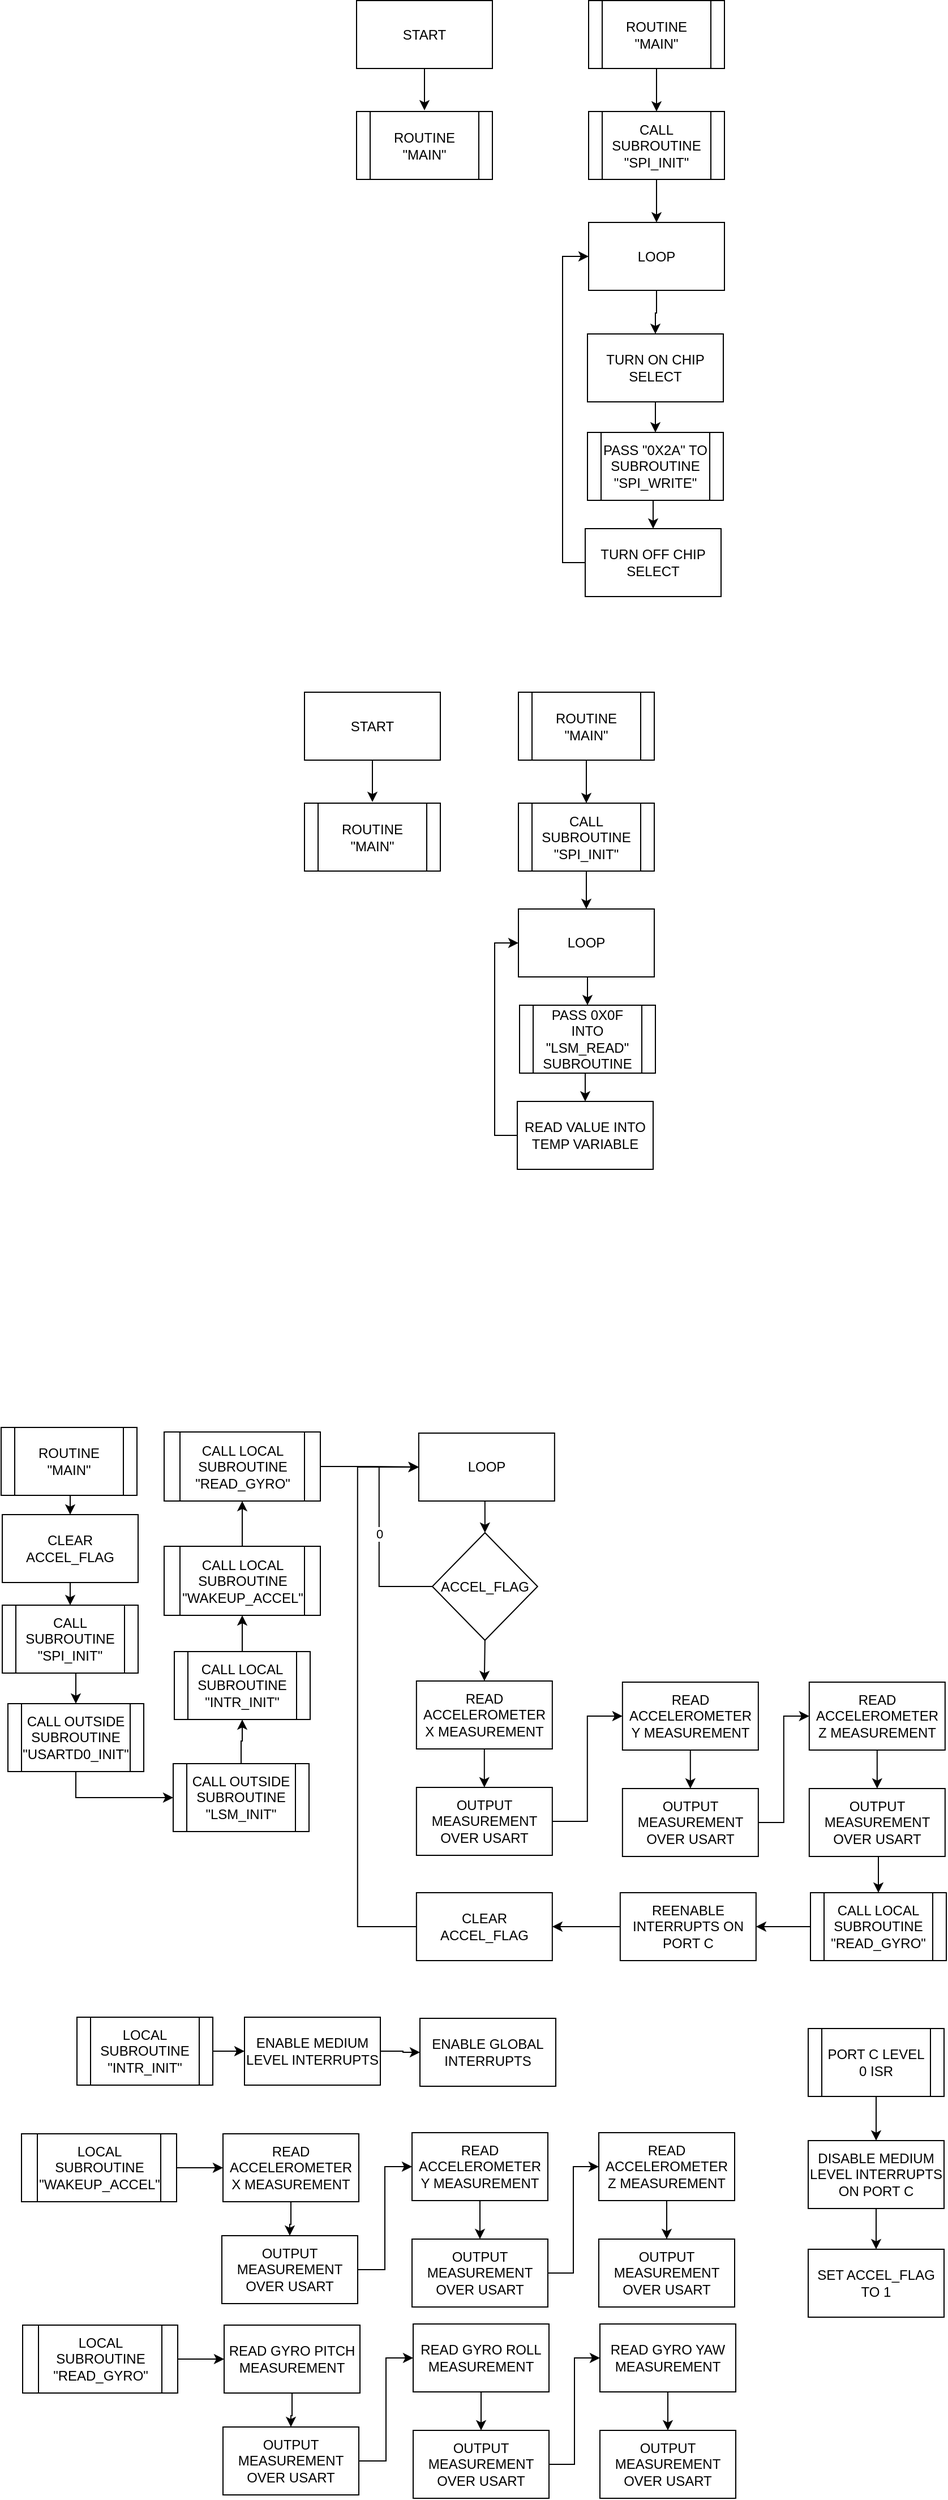 <mxfile version="21.6.1" type="device">
  <diagram name="Page-1" id="qsa8lmpZ-Dn-6WaB0Kn6">
    <mxGraphModel dx="2093" dy="955" grid="0" gridSize="10" guides="0" tooltips="1" connect="1" arrows="1" fold="1" page="0" pageScale="1" pageWidth="850" pageHeight="1100" math="0" shadow="0">
      <root>
        <mxCell id="0" />
        <mxCell id="1" parent="0" />
        <mxCell id="aVugkzaTR4xHI4REmSyq-4" style="edgeStyle=orthogonalEdgeStyle;rounded=0;orthogonalLoop=1;jettySize=auto;html=1;exitX=0.5;exitY=1;exitDx=0;exitDy=0;entryX=0.5;entryY=0;entryDx=0;entryDy=0;" parent="1" source="aVugkzaTR4xHI4REmSyq-2" edge="1">
          <mxGeometry relative="1" as="geometry">
            <mxPoint x="550" y="236.5" as="targetPoint" />
          </mxGeometry>
        </mxCell>
        <mxCell id="aVugkzaTR4xHI4REmSyq-2" value="START" style="rounded=0;whiteSpace=wrap;html=1;" parent="1" vertex="1">
          <mxGeometry x="490" y="139.5" width="120" height="60" as="geometry" />
        </mxCell>
        <mxCell id="aVugkzaTR4xHI4REmSyq-5" value="ROUTINE &quot;MAIN&quot;" style="shape=process;whiteSpace=wrap;html=1;backgroundOutline=1;" parent="1" vertex="1">
          <mxGeometry x="490" y="237.5" width="120" height="60" as="geometry" />
        </mxCell>
        <mxCell id="aVugkzaTR4xHI4REmSyq-9" style="edgeStyle=orthogonalEdgeStyle;rounded=0;orthogonalLoop=1;jettySize=auto;html=1;exitX=0.5;exitY=1;exitDx=0;exitDy=0;entryX=0.5;entryY=0;entryDx=0;entryDy=0;" parent="1" source="aVugkzaTR4xHI4REmSyq-7" edge="1">
          <mxGeometry relative="1" as="geometry">
            <mxPoint x="755" y="237.5" as="targetPoint" />
          </mxGeometry>
        </mxCell>
        <mxCell id="aVugkzaTR4xHI4REmSyq-7" value="ROUTINE &quot;MAIN&quot;" style="shape=process;whiteSpace=wrap;html=1;backgroundOutline=1;" parent="1" vertex="1">
          <mxGeometry x="695" y="139.5" width="120" height="60" as="geometry" />
        </mxCell>
        <mxCell id="aVugkzaTR4xHI4REmSyq-12" style="edgeStyle=orthogonalEdgeStyle;rounded=0;orthogonalLoop=1;jettySize=auto;html=1;exitX=0.5;exitY=1;exitDx=0;exitDy=0;entryX=0.5;entryY=0;entryDx=0;entryDy=0;" parent="1" source="aVugkzaTR4xHI4REmSyq-10" target="aVugkzaTR4xHI4REmSyq-11" edge="1">
          <mxGeometry relative="1" as="geometry" />
        </mxCell>
        <mxCell id="aVugkzaTR4xHI4REmSyq-10" value="CALL SUBROUTINE &quot;SPI_INIT&quot;" style="shape=process;whiteSpace=wrap;html=1;backgroundOutline=1;" parent="1" vertex="1">
          <mxGeometry x="695" y="237.5" width="120" height="60" as="geometry" />
        </mxCell>
        <mxCell id="aVugkzaTR4xHI4REmSyq-43" value="" style="edgeStyle=orthogonalEdgeStyle;rounded=0;orthogonalLoop=1;jettySize=auto;html=1;" parent="1" source="aVugkzaTR4xHI4REmSyq-11" target="aVugkzaTR4xHI4REmSyq-42" edge="1">
          <mxGeometry relative="1" as="geometry" />
        </mxCell>
        <mxCell id="aVugkzaTR4xHI4REmSyq-11" value="LOOP" style="rounded=0;whiteSpace=wrap;html=1;" parent="1" vertex="1">
          <mxGeometry x="695" y="335.5" width="120" height="60" as="geometry" />
        </mxCell>
        <mxCell id="aVugkzaTR4xHI4REmSyq-48" style="edgeStyle=orthogonalEdgeStyle;rounded=0;orthogonalLoop=1;jettySize=auto;html=1;exitX=0.5;exitY=1;exitDx=0;exitDy=0;entryX=0.5;entryY=0;entryDx=0;entryDy=0;" parent="1" source="aVugkzaTR4xHI4REmSyq-13" target="aVugkzaTR4xHI4REmSyq-44" edge="1">
          <mxGeometry relative="1" as="geometry" />
        </mxCell>
        <mxCell id="aVugkzaTR4xHI4REmSyq-13" value="PASS &quot;0X2A&quot; TO SUBROUTINE &quot;SPI_WRITE&quot;" style="shape=process;whiteSpace=wrap;html=1;backgroundOutline=1;" parent="1" vertex="1">
          <mxGeometry x="694" y="521" width="120" height="60" as="geometry" />
        </mxCell>
        <mxCell id="aVugkzaTR4xHI4REmSyq-47" style="edgeStyle=orthogonalEdgeStyle;rounded=0;orthogonalLoop=1;jettySize=auto;html=1;exitX=0.5;exitY=1;exitDx=0;exitDy=0;entryX=0.5;entryY=0;entryDx=0;entryDy=0;" parent="1" source="aVugkzaTR4xHI4REmSyq-42" target="aVugkzaTR4xHI4REmSyq-13" edge="1">
          <mxGeometry relative="1" as="geometry" />
        </mxCell>
        <mxCell id="aVugkzaTR4xHI4REmSyq-42" value="TURN ON CHIP SELECT" style="rounded=0;whiteSpace=wrap;html=1;" parent="1" vertex="1">
          <mxGeometry x="694" y="434" width="120" height="60" as="geometry" />
        </mxCell>
        <mxCell id="aVugkzaTR4xHI4REmSyq-49" style="edgeStyle=orthogonalEdgeStyle;rounded=0;orthogonalLoop=1;jettySize=auto;html=1;exitX=0;exitY=0.5;exitDx=0;exitDy=0;entryX=0;entryY=0.5;entryDx=0;entryDy=0;" parent="1" source="aVugkzaTR4xHI4REmSyq-44" target="aVugkzaTR4xHI4REmSyq-11" edge="1">
          <mxGeometry relative="1" as="geometry" />
        </mxCell>
        <mxCell id="aVugkzaTR4xHI4REmSyq-44" value="TURN OFF CHIP SELECT" style="rounded=0;whiteSpace=wrap;html=1;" parent="1" vertex="1">
          <mxGeometry x="692" y="606" width="120" height="60" as="geometry" />
        </mxCell>
        <mxCell id="aVugkzaTR4xHI4REmSyq-53" style="edgeStyle=orthogonalEdgeStyle;rounded=0;orthogonalLoop=1;jettySize=auto;html=1;exitX=0.5;exitY=1;exitDx=0;exitDy=0;entryX=0.5;entryY=0;entryDx=0;entryDy=0;" parent="1" source="aVugkzaTR4xHI4REmSyq-54" edge="1">
          <mxGeometry relative="1" as="geometry">
            <mxPoint x="504" y="847.5" as="targetPoint" />
          </mxGeometry>
        </mxCell>
        <mxCell id="aVugkzaTR4xHI4REmSyq-54" value="START" style="rounded=0;whiteSpace=wrap;html=1;" parent="1" vertex="1">
          <mxGeometry x="444" y="750.5" width="120" height="60" as="geometry" />
        </mxCell>
        <mxCell id="aVugkzaTR4xHI4REmSyq-55" value="ROUTINE &quot;MAIN&quot;" style="shape=process;whiteSpace=wrap;html=1;backgroundOutline=1;" parent="1" vertex="1">
          <mxGeometry x="444" y="848.5" width="120" height="60" as="geometry" />
        </mxCell>
        <mxCell id="aVugkzaTR4xHI4REmSyq-56" style="edgeStyle=orthogonalEdgeStyle;rounded=0;orthogonalLoop=1;jettySize=auto;html=1;exitX=0.5;exitY=1;exitDx=0;exitDy=0;entryX=0.5;entryY=0;entryDx=0;entryDy=0;" parent="1" source="aVugkzaTR4xHI4REmSyq-57" edge="1">
          <mxGeometry relative="1" as="geometry">
            <mxPoint x="693" y="848.5" as="targetPoint" />
          </mxGeometry>
        </mxCell>
        <mxCell id="aVugkzaTR4xHI4REmSyq-57" value="ROUTINE &quot;MAIN&quot;" style="shape=process;whiteSpace=wrap;html=1;backgroundOutline=1;" parent="1" vertex="1">
          <mxGeometry x="633" y="750.5" width="120" height="60" as="geometry" />
        </mxCell>
        <mxCell id="aVugkzaTR4xHI4REmSyq-113" value="" style="edgeStyle=orthogonalEdgeStyle;rounded=0;orthogonalLoop=1;jettySize=auto;html=1;" parent="1" source="aVugkzaTR4xHI4REmSyq-59" target="aVugkzaTR4xHI4REmSyq-112" edge="1">
          <mxGeometry relative="1" as="geometry" />
        </mxCell>
        <mxCell id="aVugkzaTR4xHI4REmSyq-59" value="CALL SUBROUTINE &quot;SPI_INIT&quot;" style="shape=process;whiteSpace=wrap;html=1;backgroundOutline=1;" parent="1" vertex="1">
          <mxGeometry x="633" y="848.5" width="120" height="60" as="geometry" />
        </mxCell>
        <mxCell id="aVugkzaTR4xHI4REmSyq-118" style="edgeStyle=orthogonalEdgeStyle;rounded=0;orthogonalLoop=1;jettySize=auto;html=1;exitX=0.5;exitY=1;exitDx=0;exitDy=0;entryX=0.5;entryY=0;entryDx=0;entryDy=0;" parent="1" source="aVugkzaTR4xHI4REmSyq-112" target="aVugkzaTR4xHI4REmSyq-115" edge="1">
          <mxGeometry relative="1" as="geometry" />
        </mxCell>
        <mxCell id="aVugkzaTR4xHI4REmSyq-112" value="LOOP" style="whiteSpace=wrap;html=1;" parent="1" vertex="1">
          <mxGeometry x="633" y="942" width="120" height="60" as="geometry" />
        </mxCell>
        <mxCell id="aVugkzaTR4xHI4REmSyq-114" style="edgeStyle=orthogonalEdgeStyle;rounded=0;orthogonalLoop=1;jettySize=auto;html=1;exitX=0.5;exitY=1;exitDx=0;exitDy=0;entryX=0.5;entryY=0;entryDx=0;entryDy=0;" parent="1" source="aVugkzaTR4xHI4REmSyq-115" target="aVugkzaTR4xHI4REmSyq-117" edge="1">
          <mxGeometry relative="1" as="geometry" />
        </mxCell>
        <mxCell id="aVugkzaTR4xHI4REmSyq-115" value="PASS 0X0F INTO &quot;LSM_READ&quot; SUBROUTINE" style="shape=process;whiteSpace=wrap;html=1;backgroundOutline=1;" parent="1" vertex="1">
          <mxGeometry x="634" y="1027" width="120" height="60" as="geometry" />
        </mxCell>
        <mxCell id="aVugkzaTR4xHI4REmSyq-119" style="edgeStyle=orthogonalEdgeStyle;rounded=0;orthogonalLoop=1;jettySize=auto;html=1;exitX=0;exitY=0.5;exitDx=0;exitDy=0;entryX=0;entryY=0.5;entryDx=0;entryDy=0;" parent="1" source="aVugkzaTR4xHI4REmSyq-117" target="aVugkzaTR4xHI4REmSyq-112" edge="1">
          <mxGeometry relative="1" as="geometry" />
        </mxCell>
        <mxCell id="aVugkzaTR4xHI4REmSyq-117" value="READ VALUE INTO TEMP VARIABLE" style="rounded=0;whiteSpace=wrap;html=1;" parent="1" vertex="1">
          <mxGeometry x="632" y="1112" width="120" height="60" as="geometry" />
        </mxCell>
        <mxCell id="5ic-kTnsCmhy27C2-hsG-52" style="edgeStyle=orthogonalEdgeStyle;rounded=0;orthogonalLoop=1;jettySize=auto;html=1;exitX=0.5;exitY=1;exitDx=0;exitDy=0;entryX=0.5;entryY=0;entryDx=0;entryDy=0;" edge="1" parent="1" source="5ic-kTnsCmhy27C2-hsG-2" target="5ic-kTnsCmhy27C2-hsG-49">
          <mxGeometry relative="1" as="geometry" />
        </mxCell>
        <mxCell id="5ic-kTnsCmhy27C2-hsG-2" value="ROUTINE &quot;MAIN&quot;" style="shape=process;whiteSpace=wrap;html=1;backgroundOutline=1;" vertex="1" parent="1">
          <mxGeometry x="176" y="1400" width="120" height="60" as="geometry" />
        </mxCell>
        <mxCell id="5ic-kTnsCmhy27C2-hsG-13" style="edgeStyle=orthogonalEdgeStyle;rounded=0;orthogonalLoop=1;jettySize=auto;html=1;exitX=0.5;exitY=1;exitDx=0;exitDy=0;entryX=0.5;entryY=0;entryDx=0;entryDy=0;" edge="1" parent="1" source="5ic-kTnsCmhy27C2-hsG-4" target="5ic-kTnsCmhy27C2-hsG-11">
          <mxGeometry relative="1" as="geometry" />
        </mxCell>
        <mxCell id="5ic-kTnsCmhy27C2-hsG-4" value="CALL SUBROUTINE &quot;SPI_INIT&quot;" style="shape=process;whiteSpace=wrap;html=1;backgroundOutline=1;" vertex="1" parent="1">
          <mxGeometry x="177" y="1557" width="120" height="60" as="geometry" />
        </mxCell>
        <mxCell id="5ic-kTnsCmhy27C2-hsG-24" style="edgeStyle=orthogonalEdgeStyle;rounded=0;orthogonalLoop=1;jettySize=auto;html=1;exitX=0.5;exitY=1;exitDx=0;exitDy=0;entryX=0.5;entryY=0;entryDx=0;entryDy=0;" edge="1" parent="1" source="5ic-kTnsCmhy27C2-hsG-6" target="5ic-kTnsCmhy27C2-hsG-23">
          <mxGeometry relative="1" as="geometry" />
        </mxCell>
        <mxCell id="5ic-kTnsCmhy27C2-hsG-6" value="LOOP" style="whiteSpace=wrap;html=1;" vertex="1" parent="1">
          <mxGeometry x="544.92" y="1405" width="120" height="60" as="geometry" />
        </mxCell>
        <mxCell id="5ic-kTnsCmhy27C2-hsG-15" style="edgeStyle=orthogonalEdgeStyle;rounded=0;orthogonalLoop=1;jettySize=auto;html=1;exitX=0.5;exitY=1;exitDx=0;exitDy=0;" edge="1" parent="1" source="5ic-kTnsCmhy27C2-hsG-11" target="5ic-kTnsCmhy27C2-hsG-14">
          <mxGeometry relative="1" as="geometry" />
        </mxCell>
        <mxCell id="5ic-kTnsCmhy27C2-hsG-11" value="CALL OUTSIDE SUBROUTINE &quot;USARTD0_INIT&quot;" style="shape=process;whiteSpace=wrap;html=1;backgroundOutline=1;" vertex="1" parent="1">
          <mxGeometry x="182" y="1644" width="120" height="60" as="geometry" />
        </mxCell>
        <mxCell id="5ic-kTnsCmhy27C2-hsG-17" value="" style="edgeStyle=orthogonalEdgeStyle;rounded=0;orthogonalLoop=1;jettySize=auto;html=1;" edge="1" parent="1" source="5ic-kTnsCmhy27C2-hsG-14" target="5ic-kTnsCmhy27C2-hsG-16">
          <mxGeometry relative="1" as="geometry" />
        </mxCell>
        <mxCell id="5ic-kTnsCmhy27C2-hsG-14" value="CALL OUTSIDE SUBROUTINE &quot;LSM_INIT&quot;" style="shape=process;whiteSpace=wrap;html=1;backgroundOutline=1;" vertex="1" parent="1">
          <mxGeometry x="328" y="1697" width="120" height="60" as="geometry" />
        </mxCell>
        <mxCell id="5ic-kTnsCmhy27C2-hsG-19" value="" style="edgeStyle=orthogonalEdgeStyle;rounded=0;orthogonalLoop=1;jettySize=auto;html=1;" edge="1" parent="1" source="5ic-kTnsCmhy27C2-hsG-16" target="5ic-kTnsCmhy27C2-hsG-18">
          <mxGeometry relative="1" as="geometry" />
        </mxCell>
        <mxCell id="5ic-kTnsCmhy27C2-hsG-16" value="CALL LOCAL SUBROUTINE &quot;INTR_INIT&quot;" style="shape=process;whiteSpace=wrap;html=1;backgroundOutline=1;" vertex="1" parent="1">
          <mxGeometry x="329" y="1598" width="120" height="60" as="geometry" />
        </mxCell>
        <mxCell id="5ic-kTnsCmhy27C2-hsG-88" style="edgeStyle=orthogonalEdgeStyle;rounded=0;orthogonalLoop=1;jettySize=auto;html=1;exitX=0.5;exitY=0;exitDx=0;exitDy=0;entryX=0.5;entryY=1;entryDx=0;entryDy=0;" edge="1" parent="1" source="5ic-kTnsCmhy27C2-hsG-18" target="5ic-kTnsCmhy27C2-hsG-86">
          <mxGeometry relative="1" as="geometry" />
        </mxCell>
        <mxCell id="5ic-kTnsCmhy27C2-hsG-18" value="CALL LOCAL SUBROUTINE &quot;WAKEUP_ACCEL&quot;" style="shape=process;whiteSpace=wrap;html=1;backgroundOutline=1;" vertex="1" parent="1">
          <mxGeometry x="320" y="1505" width="138" height="61" as="geometry" />
        </mxCell>
        <mxCell id="5ic-kTnsCmhy27C2-hsG-25" value="0" style="edgeStyle=orthogonalEdgeStyle;rounded=0;orthogonalLoop=1;jettySize=auto;html=1;exitX=0;exitY=0.5;exitDx=0;exitDy=0;entryX=0;entryY=0.5;entryDx=0;entryDy=0;" edge="1" parent="1" source="5ic-kTnsCmhy27C2-hsG-23" target="5ic-kTnsCmhy27C2-hsG-6">
          <mxGeometry relative="1" as="geometry">
            <Array as="points">
              <mxPoint x="509.92" y="1541" />
              <mxPoint x="509.92" y="1435" />
            </Array>
          </mxGeometry>
        </mxCell>
        <mxCell id="5ic-kTnsCmhy27C2-hsG-33" style="edgeStyle=orthogonalEdgeStyle;rounded=0;orthogonalLoop=1;jettySize=auto;html=1;exitX=0.5;exitY=1;exitDx=0;exitDy=0;entryX=0.5;entryY=0;entryDx=0;entryDy=0;" edge="1" parent="1" source="5ic-kTnsCmhy27C2-hsG-23" target="5ic-kTnsCmhy27C2-hsG-31">
          <mxGeometry relative="1" as="geometry" />
        </mxCell>
        <mxCell id="5ic-kTnsCmhy27C2-hsG-23" value="ACCEL_FLAG" style="rhombus;whiteSpace=wrap;html=1;" vertex="1" parent="1">
          <mxGeometry x="556.92" y="1493" width="93" height="95" as="geometry" />
        </mxCell>
        <mxCell id="5ic-kTnsCmhy27C2-hsG-35" value="" style="edgeStyle=orthogonalEdgeStyle;rounded=0;orthogonalLoop=1;jettySize=auto;html=1;" edge="1" parent="1" source="5ic-kTnsCmhy27C2-hsG-31" target="5ic-kTnsCmhy27C2-hsG-34">
          <mxGeometry relative="1" as="geometry" />
        </mxCell>
        <mxCell id="5ic-kTnsCmhy27C2-hsG-31" value="READ ACCELEROMETER X MEASUREMENT" style="rounded=0;whiteSpace=wrap;html=1;" vertex="1" parent="1">
          <mxGeometry x="542.92" y="1624" width="120" height="60" as="geometry" />
        </mxCell>
        <mxCell id="5ic-kTnsCmhy27C2-hsG-39" style="edgeStyle=orthogonalEdgeStyle;rounded=0;orthogonalLoop=1;jettySize=auto;html=1;exitX=1;exitY=0.5;exitDx=0;exitDy=0;entryX=0;entryY=0.5;entryDx=0;entryDy=0;" edge="1" parent="1" source="5ic-kTnsCmhy27C2-hsG-34" target="5ic-kTnsCmhy27C2-hsG-37">
          <mxGeometry relative="1" as="geometry" />
        </mxCell>
        <mxCell id="5ic-kTnsCmhy27C2-hsG-34" value="OUTPUT MEASUREMENT OVER USART" style="rounded=0;whiteSpace=wrap;html=1;" vertex="1" parent="1">
          <mxGeometry x="542.92" y="1718" width="120" height="60" as="geometry" />
        </mxCell>
        <mxCell id="5ic-kTnsCmhy27C2-hsG-36" value="" style="edgeStyle=orthogonalEdgeStyle;rounded=0;orthogonalLoop=1;jettySize=auto;html=1;" edge="1" parent="1" source="5ic-kTnsCmhy27C2-hsG-37" target="5ic-kTnsCmhy27C2-hsG-38">
          <mxGeometry relative="1" as="geometry" />
        </mxCell>
        <mxCell id="5ic-kTnsCmhy27C2-hsG-37" value="READ ACCELEROMETER Y MEASUREMENT" style="rounded=0;whiteSpace=wrap;html=1;" vertex="1" parent="1">
          <mxGeometry x="724.92" y="1625" width="120" height="60" as="geometry" />
        </mxCell>
        <mxCell id="5ic-kTnsCmhy27C2-hsG-43" style="edgeStyle=orthogonalEdgeStyle;rounded=0;orthogonalLoop=1;jettySize=auto;html=1;exitX=1;exitY=0.5;exitDx=0;exitDy=0;entryX=0;entryY=0.5;entryDx=0;entryDy=0;" edge="1" parent="1" source="5ic-kTnsCmhy27C2-hsG-38" target="5ic-kTnsCmhy27C2-hsG-41">
          <mxGeometry relative="1" as="geometry" />
        </mxCell>
        <mxCell id="5ic-kTnsCmhy27C2-hsG-38" value="OUTPUT MEASUREMENT OVER USART" style="rounded=0;whiteSpace=wrap;html=1;" vertex="1" parent="1">
          <mxGeometry x="724.92" y="1719" width="120" height="60" as="geometry" />
        </mxCell>
        <mxCell id="5ic-kTnsCmhy27C2-hsG-40" value="" style="edgeStyle=orthogonalEdgeStyle;rounded=0;orthogonalLoop=1;jettySize=auto;html=1;" edge="1" parent="1" source="5ic-kTnsCmhy27C2-hsG-41" target="5ic-kTnsCmhy27C2-hsG-42">
          <mxGeometry relative="1" as="geometry" />
        </mxCell>
        <mxCell id="5ic-kTnsCmhy27C2-hsG-41" value="READ ACCELEROMETER Z MEASUREMENT" style="rounded=0;whiteSpace=wrap;html=1;" vertex="1" parent="1">
          <mxGeometry x="889.92" y="1625" width="120" height="60" as="geometry" />
        </mxCell>
        <mxCell id="5ic-kTnsCmhy27C2-hsG-84" style="edgeStyle=orthogonalEdgeStyle;rounded=0;orthogonalLoop=1;jettySize=auto;html=1;exitX=0.5;exitY=1;exitDx=0;exitDy=0;entryX=0.5;entryY=0;entryDx=0;entryDy=0;" edge="1" parent="1" source="5ic-kTnsCmhy27C2-hsG-42" target="5ic-kTnsCmhy27C2-hsG-83">
          <mxGeometry relative="1" as="geometry" />
        </mxCell>
        <mxCell id="5ic-kTnsCmhy27C2-hsG-42" value="OUTPUT MEASUREMENT OVER USART" style="rounded=0;whiteSpace=wrap;html=1;" vertex="1" parent="1">
          <mxGeometry x="889.92" y="1719" width="120" height="60" as="geometry" />
        </mxCell>
        <mxCell id="5ic-kTnsCmhy27C2-hsG-47" style="edgeStyle=orthogonalEdgeStyle;rounded=0;orthogonalLoop=1;jettySize=auto;html=1;exitX=0;exitY=0.5;exitDx=0;exitDy=0;entryX=1;entryY=0.5;entryDx=0;entryDy=0;" edge="1" parent="1" source="5ic-kTnsCmhy27C2-hsG-44" target="5ic-kTnsCmhy27C2-hsG-46">
          <mxGeometry relative="1" as="geometry" />
        </mxCell>
        <mxCell id="5ic-kTnsCmhy27C2-hsG-44" value="REENABLE INTERRUPTS ON PORT C" style="rounded=0;whiteSpace=wrap;html=1;" vertex="1" parent="1">
          <mxGeometry x="722.92" y="1811" width="120" height="60" as="geometry" />
        </mxCell>
        <mxCell id="5ic-kTnsCmhy27C2-hsG-48" style="edgeStyle=orthogonalEdgeStyle;rounded=0;orthogonalLoop=1;jettySize=auto;html=1;exitX=0;exitY=0.5;exitDx=0;exitDy=0;entryX=0;entryY=0.5;entryDx=0;entryDy=0;" edge="1" parent="1" source="5ic-kTnsCmhy27C2-hsG-46" target="5ic-kTnsCmhy27C2-hsG-6">
          <mxGeometry relative="1" as="geometry">
            <Array as="points">
              <mxPoint x="490.92" y="1841" />
              <mxPoint x="490.92" y="1435" />
            </Array>
          </mxGeometry>
        </mxCell>
        <mxCell id="5ic-kTnsCmhy27C2-hsG-46" value="CLEAR ACCEL_FLAG" style="rounded=0;whiteSpace=wrap;html=1;" vertex="1" parent="1">
          <mxGeometry x="542.92" y="1811" width="120" height="60" as="geometry" />
        </mxCell>
        <mxCell id="5ic-kTnsCmhy27C2-hsG-51" style="edgeStyle=orthogonalEdgeStyle;rounded=0;orthogonalLoop=1;jettySize=auto;html=1;exitX=0.5;exitY=1;exitDx=0;exitDy=0;entryX=0.5;entryY=0;entryDx=0;entryDy=0;" edge="1" parent="1" source="5ic-kTnsCmhy27C2-hsG-49" target="5ic-kTnsCmhy27C2-hsG-4">
          <mxGeometry relative="1" as="geometry" />
        </mxCell>
        <mxCell id="5ic-kTnsCmhy27C2-hsG-49" value="CLEAR ACCEL_FLAG" style="whiteSpace=wrap;html=1;" vertex="1" parent="1">
          <mxGeometry x="177" y="1477" width="120" height="60" as="geometry" />
        </mxCell>
        <mxCell id="5ic-kTnsCmhy27C2-hsG-56" value="" style="edgeStyle=orthogonalEdgeStyle;rounded=0;orthogonalLoop=1;jettySize=auto;html=1;" edge="1" parent="1" source="5ic-kTnsCmhy27C2-hsG-54" target="5ic-kTnsCmhy27C2-hsG-55">
          <mxGeometry relative="1" as="geometry" />
        </mxCell>
        <mxCell id="5ic-kTnsCmhy27C2-hsG-54" value="LOCAL SUBROUTINE &quot;INTR_INIT&quot;" style="shape=process;whiteSpace=wrap;html=1;backgroundOutline=1;" vertex="1" parent="1">
          <mxGeometry x="243" y="1921" width="120" height="60" as="geometry" />
        </mxCell>
        <mxCell id="5ic-kTnsCmhy27C2-hsG-58" value="" style="edgeStyle=orthogonalEdgeStyle;rounded=0;orthogonalLoop=1;jettySize=auto;html=1;" edge="1" parent="1" source="5ic-kTnsCmhy27C2-hsG-55" target="5ic-kTnsCmhy27C2-hsG-57">
          <mxGeometry relative="1" as="geometry" />
        </mxCell>
        <mxCell id="5ic-kTnsCmhy27C2-hsG-55" value="ENABLE MEDIUM LEVEL INTERRUPTS" style="whiteSpace=wrap;html=1;" vertex="1" parent="1">
          <mxGeometry x="391" y="1921" width="120" height="60" as="geometry" />
        </mxCell>
        <mxCell id="5ic-kTnsCmhy27C2-hsG-57" value="ENABLE GLOBAL INTERRUPTS" style="whiteSpace=wrap;html=1;" vertex="1" parent="1">
          <mxGeometry x="546" y="1922" width="120" height="60" as="geometry" />
        </mxCell>
        <mxCell id="5ic-kTnsCmhy27C2-hsG-104" style="edgeStyle=orthogonalEdgeStyle;rounded=0;orthogonalLoop=1;jettySize=auto;html=1;exitX=0.5;exitY=1;exitDx=0;exitDy=0;entryX=0.5;entryY=0;entryDx=0;entryDy=0;" edge="1" parent="1" source="5ic-kTnsCmhy27C2-hsG-59" target="5ic-kTnsCmhy27C2-hsG-62">
          <mxGeometry relative="1" as="geometry" />
        </mxCell>
        <mxCell id="5ic-kTnsCmhy27C2-hsG-59" value="PORT C LEVEL 0 ISR" style="shape=process;whiteSpace=wrap;html=1;backgroundOutline=1;" vertex="1" parent="1">
          <mxGeometry x="889" y="1931" width="120" height="60" as="geometry" />
        </mxCell>
        <mxCell id="5ic-kTnsCmhy27C2-hsG-66" value="" style="edgeStyle=orthogonalEdgeStyle;rounded=0;orthogonalLoop=1;jettySize=auto;html=1;" edge="1" parent="1" source="5ic-kTnsCmhy27C2-hsG-62" target="5ic-kTnsCmhy27C2-hsG-65">
          <mxGeometry relative="1" as="geometry" />
        </mxCell>
        <mxCell id="5ic-kTnsCmhy27C2-hsG-62" value="DISABLE MEDIUM LEVEL INTERRUPTS ON PORT C" style="whiteSpace=wrap;html=1;" vertex="1" parent="1">
          <mxGeometry x="889" y="2030" width="120" height="60" as="geometry" />
        </mxCell>
        <mxCell id="5ic-kTnsCmhy27C2-hsG-65" value="SET ACCEL_FLAG TO 1" style="whiteSpace=wrap;html=1;" vertex="1" parent="1">
          <mxGeometry x="889" y="2126" width="120" height="60" as="geometry" />
        </mxCell>
        <mxCell id="5ic-kTnsCmhy27C2-hsG-81" style="edgeStyle=orthogonalEdgeStyle;rounded=0;orthogonalLoop=1;jettySize=auto;html=1;exitX=1;exitY=0.5;exitDx=0;exitDy=0;entryX=0;entryY=0.5;entryDx=0;entryDy=0;" edge="1" parent="1" source="5ic-kTnsCmhy27C2-hsG-67" target="5ic-kTnsCmhy27C2-hsG-69">
          <mxGeometry relative="1" as="geometry" />
        </mxCell>
        <mxCell id="5ic-kTnsCmhy27C2-hsG-67" value="LOCAL SUBROUTINE &quot;WAKEUP_ACCEL&quot;" style="shape=process;whiteSpace=wrap;html=1;backgroundOutline=1;" vertex="1" parent="1">
          <mxGeometry x="194" y="2024" width="137" height="60" as="geometry" />
        </mxCell>
        <mxCell id="5ic-kTnsCmhy27C2-hsG-68" value="" style="edgeStyle=orthogonalEdgeStyle;rounded=0;orthogonalLoop=1;jettySize=auto;html=1;" edge="1" parent="1" source="5ic-kTnsCmhy27C2-hsG-69" target="5ic-kTnsCmhy27C2-hsG-71">
          <mxGeometry relative="1" as="geometry" />
        </mxCell>
        <mxCell id="5ic-kTnsCmhy27C2-hsG-69" value="READ ACCELEROMETER X MEASUREMENT" style="rounded=0;whiteSpace=wrap;html=1;" vertex="1" parent="1">
          <mxGeometry x="372" y="2024" width="120" height="60" as="geometry" />
        </mxCell>
        <mxCell id="5ic-kTnsCmhy27C2-hsG-70" style="edgeStyle=orthogonalEdgeStyle;rounded=0;orthogonalLoop=1;jettySize=auto;html=1;exitX=1;exitY=0.5;exitDx=0;exitDy=0;entryX=0;entryY=0.5;entryDx=0;entryDy=0;" edge="1" parent="1" source="5ic-kTnsCmhy27C2-hsG-71" target="5ic-kTnsCmhy27C2-hsG-73">
          <mxGeometry relative="1" as="geometry" />
        </mxCell>
        <mxCell id="5ic-kTnsCmhy27C2-hsG-71" value="OUTPUT MEASUREMENT OVER USART" style="rounded=0;whiteSpace=wrap;html=1;" vertex="1" parent="1">
          <mxGeometry x="371" y="2114" width="120" height="60" as="geometry" />
        </mxCell>
        <mxCell id="5ic-kTnsCmhy27C2-hsG-72" value="" style="edgeStyle=orthogonalEdgeStyle;rounded=0;orthogonalLoop=1;jettySize=auto;html=1;" edge="1" parent="1" source="5ic-kTnsCmhy27C2-hsG-73" target="5ic-kTnsCmhy27C2-hsG-75">
          <mxGeometry relative="1" as="geometry" />
        </mxCell>
        <mxCell id="5ic-kTnsCmhy27C2-hsG-73" value="READ ACCELEROMETER Y MEASUREMENT" style="rounded=0;whiteSpace=wrap;html=1;" vertex="1" parent="1">
          <mxGeometry x="539" y="2023" width="120" height="60" as="geometry" />
        </mxCell>
        <mxCell id="5ic-kTnsCmhy27C2-hsG-74" style="edgeStyle=orthogonalEdgeStyle;rounded=0;orthogonalLoop=1;jettySize=auto;html=1;exitX=1;exitY=0.5;exitDx=0;exitDy=0;entryX=0;entryY=0.5;entryDx=0;entryDy=0;" edge="1" parent="1" source="5ic-kTnsCmhy27C2-hsG-75" target="5ic-kTnsCmhy27C2-hsG-77">
          <mxGeometry relative="1" as="geometry" />
        </mxCell>
        <mxCell id="5ic-kTnsCmhy27C2-hsG-75" value="OUTPUT MEASUREMENT OVER USART" style="rounded=0;whiteSpace=wrap;html=1;" vertex="1" parent="1">
          <mxGeometry x="539" y="2117" width="120" height="60" as="geometry" />
        </mxCell>
        <mxCell id="5ic-kTnsCmhy27C2-hsG-76" value="" style="edgeStyle=orthogonalEdgeStyle;rounded=0;orthogonalLoop=1;jettySize=auto;html=1;" edge="1" parent="1" source="5ic-kTnsCmhy27C2-hsG-77" target="5ic-kTnsCmhy27C2-hsG-78">
          <mxGeometry relative="1" as="geometry" />
        </mxCell>
        <mxCell id="5ic-kTnsCmhy27C2-hsG-77" value="READ ACCELEROMETER Z MEASUREMENT" style="rounded=0;whiteSpace=wrap;html=1;" vertex="1" parent="1">
          <mxGeometry x="704" y="2023" width="120" height="60" as="geometry" />
        </mxCell>
        <mxCell id="5ic-kTnsCmhy27C2-hsG-78" value="OUTPUT MEASUREMENT OVER USART" style="rounded=0;whiteSpace=wrap;html=1;" vertex="1" parent="1">
          <mxGeometry x="704" y="2117" width="120" height="60" as="geometry" />
        </mxCell>
        <mxCell id="5ic-kTnsCmhy27C2-hsG-85" style="edgeStyle=orthogonalEdgeStyle;rounded=0;orthogonalLoop=1;jettySize=auto;html=1;exitX=0;exitY=0.5;exitDx=0;exitDy=0;entryX=1;entryY=0.5;entryDx=0;entryDy=0;" edge="1" parent="1" source="5ic-kTnsCmhy27C2-hsG-83" target="5ic-kTnsCmhy27C2-hsG-44">
          <mxGeometry relative="1" as="geometry" />
        </mxCell>
        <mxCell id="5ic-kTnsCmhy27C2-hsG-83" value="CALL LOCAL SUBROUTINE &quot;READ_GYRO&quot;" style="shape=process;whiteSpace=wrap;html=1;backgroundOutline=1;" vertex="1" parent="1">
          <mxGeometry x="891" y="1811" width="120" height="60" as="geometry" />
        </mxCell>
        <mxCell id="5ic-kTnsCmhy27C2-hsG-89" style="edgeStyle=orthogonalEdgeStyle;rounded=0;orthogonalLoop=1;jettySize=auto;html=1;exitX=1;exitY=0.5;exitDx=0;exitDy=0;entryX=0;entryY=0.5;entryDx=0;entryDy=0;" edge="1" parent="1" source="5ic-kTnsCmhy27C2-hsG-86" target="5ic-kTnsCmhy27C2-hsG-6">
          <mxGeometry relative="1" as="geometry" />
        </mxCell>
        <mxCell id="5ic-kTnsCmhy27C2-hsG-86" value="CALL LOCAL SUBROUTINE &quot;READ_GYRO&quot;" style="shape=process;whiteSpace=wrap;html=1;backgroundOutline=1;" vertex="1" parent="1">
          <mxGeometry x="320" y="1404" width="138" height="61" as="geometry" />
        </mxCell>
        <mxCell id="5ic-kTnsCmhy27C2-hsG-91" style="edgeStyle=orthogonalEdgeStyle;rounded=0;orthogonalLoop=1;jettySize=auto;html=1;exitX=1;exitY=0.5;exitDx=0;exitDy=0;entryX=0;entryY=0.5;entryDx=0;entryDy=0;" edge="1" parent="1" source="5ic-kTnsCmhy27C2-hsG-92" target="5ic-kTnsCmhy27C2-hsG-94">
          <mxGeometry relative="1" as="geometry" />
        </mxCell>
        <mxCell id="5ic-kTnsCmhy27C2-hsG-92" value="LOCAL SUBROUTINE &quot;READ_GYRO&quot;" style="shape=process;whiteSpace=wrap;html=1;backgroundOutline=1;" vertex="1" parent="1">
          <mxGeometry x="195" y="2193" width="137" height="60" as="geometry" />
        </mxCell>
        <mxCell id="5ic-kTnsCmhy27C2-hsG-93" value="" style="edgeStyle=orthogonalEdgeStyle;rounded=0;orthogonalLoop=1;jettySize=auto;html=1;" edge="1" parent="1" source="5ic-kTnsCmhy27C2-hsG-94" target="5ic-kTnsCmhy27C2-hsG-96">
          <mxGeometry relative="1" as="geometry" />
        </mxCell>
        <mxCell id="5ic-kTnsCmhy27C2-hsG-94" value="READ GYRO PITCH MEASUREMENT" style="rounded=0;whiteSpace=wrap;html=1;" vertex="1" parent="1">
          <mxGeometry x="373" y="2193" width="120" height="60" as="geometry" />
        </mxCell>
        <mxCell id="5ic-kTnsCmhy27C2-hsG-95" style="edgeStyle=orthogonalEdgeStyle;rounded=0;orthogonalLoop=1;jettySize=auto;html=1;exitX=1;exitY=0.5;exitDx=0;exitDy=0;entryX=0;entryY=0.5;entryDx=0;entryDy=0;" edge="1" parent="1" source="5ic-kTnsCmhy27C2-hsG-96" target="5ic-kTnsCmhy27C2-hsG-98">
          <mxGeometry relative="1" as="geometry" />
        </mxCell>
        <mxCell id="5ic-kTnsCmhy27C2-hsG-96" value="OUTPUT MEASUREMENT OVER USART" style="rounded=0;whiteSpace=wrap;html=1;" vertex="1" parent="1">
          <mxGeometry x="372" y="2283" width="120" height="60" as="geometry" />
        </mxCell>
        <mxCell id="5ic-kTnsCmhy27C2-hsG-97" value="" style="edgeStyle=orthogonalEdgeStyle;rounded=0;orthogonalLoop=1;jettySize=auto;html=1;" edge="1" parent="1" source="5ic-kTnsCmhy27C2-hsG-98" target="5ic-kTnsCmhy27C2-hsG-100">
          <mxGeometry relative="1" as="geometry" />
        </mxCell>
        <mxCell id="5ic-kTnsCmhy27C2-hsG-98" value="READ GYRO ROLL MEASUREMENT" style="rounded=0;whiteSpace=wrap;html=1;" vertex="1" parent="1">
          <mxGeometry x="540" y="2192" width="120" height="60" as="geometry" />
        </mxCell>
        <mxCell id="5ic-kTnsCmhy27C2-hsG-99" style="edgeStyle=orthogonalEdgeStyle;rounded=0;orthogonalLoop=1;jettySize=auto;html=1;exitX=1;exitY=0.5;exitDx=0;exitDy=0;entryX=0;entryY=0.5;entryDx=0;entryDy=0;" edge="1" parent="1" source="5ic-kTnsCmhy27C2-hsG-100" target="5ic-kTnsCmhy27C2-hsG-102">
          <mxGeometry relative="1" as="geometry" />
        </mxCell>
        <mxCell id="5ic-kTnsCmhy27C2-hsG-100" value="OUTPUT MEASUREMENT OVER USART" style="rounded=0;whiteSpace=wrap;html=1;" vertex="1" parent="1">
          <mxGeometry x="540" y="2286" width="120" height="60" as="geometry" />
        </mxCell>
        <mxCell id="5ic-kTnsCmhy27C2-hsG-101" value="" style="edgeStyle=orthogonalEdgeStyle;rounded=0;orthogonalLoop=1;jettySize=auto;html=1;" edge="1" parent="1" source="5ic-kTnsCmhy27C2-hsG-102" target="5ic-kTnsCmhy27C2-hsG-103">
          <mxGeometry relative="1" as="geometry" />
        </mxCell>
        <mxCell id="5ic-kTnsCmhy27C2-hsG-102" value="READ GYRO YAW MEASUREMENT" style="rounded=0;whiteSpace=wrap;html=1;" vertex="1" parent="1">
          <mxGeometry x="705" y="2192" width="120" height="60" as="geometry" />
        </mxCell>
        <mxCell id="5ic-kTnsCmhy27C2-hsG-103" value="OUTPUT MEASUREMENT OVER USART" style="rounded=0;whiteSpace=wrap;html=1;" vertex="1" parent="1">
          <mxGeometry x="705" y="2286" width="120" height="60" as="geometry" />
        </mxCell>
      </root>
    </mxGraphModel>
  </diagram>
</mxfile>
